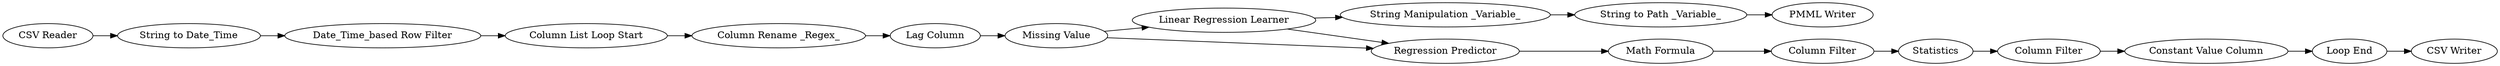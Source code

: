 digraph {
	"7067984069153907524_331" [label=Statistics]
	"7067984069153907524_332" [label="Column Filter"]
	"-992822224458983438_324" [label="String to Date_Time"]
	"8799583621647109636_342" [label="Loop End"]
	"8799583621647109636_343" [label="Column Rename _Regex_"]
	"8799583621647109636_339" [label="CSV Reader"]
	"7067984069153907524_335" [label="Constant Value Column"]
	"7067984069153907524_336" [label="Column Filter"]
	"6511905439875758918_180" [label="String Manipulation _Variable_"]
	"8799583621647109636_243" [label="Column List Loop Start"]
	"7067984069153907524_334" [label="Math Formula"]
	"8799583621647109636_340" [label="CSV Writer"]
	"8799583621647109636_210" [label="Lag Column"]
	"8799583621647109636_245" [label="Missing Value"]
	"8799583621647109636_179" [label="Linear Regression Learner"]
	"-992822224458983438_325" [label="Date_Time_based Row Filter"]
	"8799583621647109636_336" [label="Regression Predictor"]
	"6511905439875758918_182" [label="String to Path _Variable_"]
	"6511905439875758918_179" [label="PMML Writer"]
	"7067984069153907524_331" -> "7067984069153907524_336"
	"8799583621647109636_243" -> "8799583621647109636_343"
	"6511905439875758918_182" -> "6511905439875758918_179"
	"-992822224458983438_325" -> "8799583621647109636_243"
	"7067984069153907524_332" -> "7067984069153907524_331"
	"8799583621647109636_245" -> "8799583621647109636_179"
	"8799583621647109636_342" -> "8799583621647109636_340"
	"7067984069153907524_335" -> "8799583621647109636_342"
	"6511905439875758918_180" -> "6511905439875758918_182"
	"7067984069153907524_336" -> "7067984069153907524_335"
	"8799583621647109636_179" -> "6511905439875758918_180"
	"-992822224458983438_324" -> "-992822224458983438_325"
	"8799583621647109636_336" -> "7067984069153907524_334"
	"7067984069153907524_334" -> "7067984069153907524_332"
	"8799583621647109636_343" -> "8799583621647109636_210"
	"8799583621647109636_179" -> "8799583621647109636_336"
	"8799583621647109636_245" -> "8799583621647109636_336"
	"8799583621647109636_339" -> "-992822224458983438_324"
	"8799583621647109636_210" -> "8799583621647109636_245"
	rankdir=LR
}
